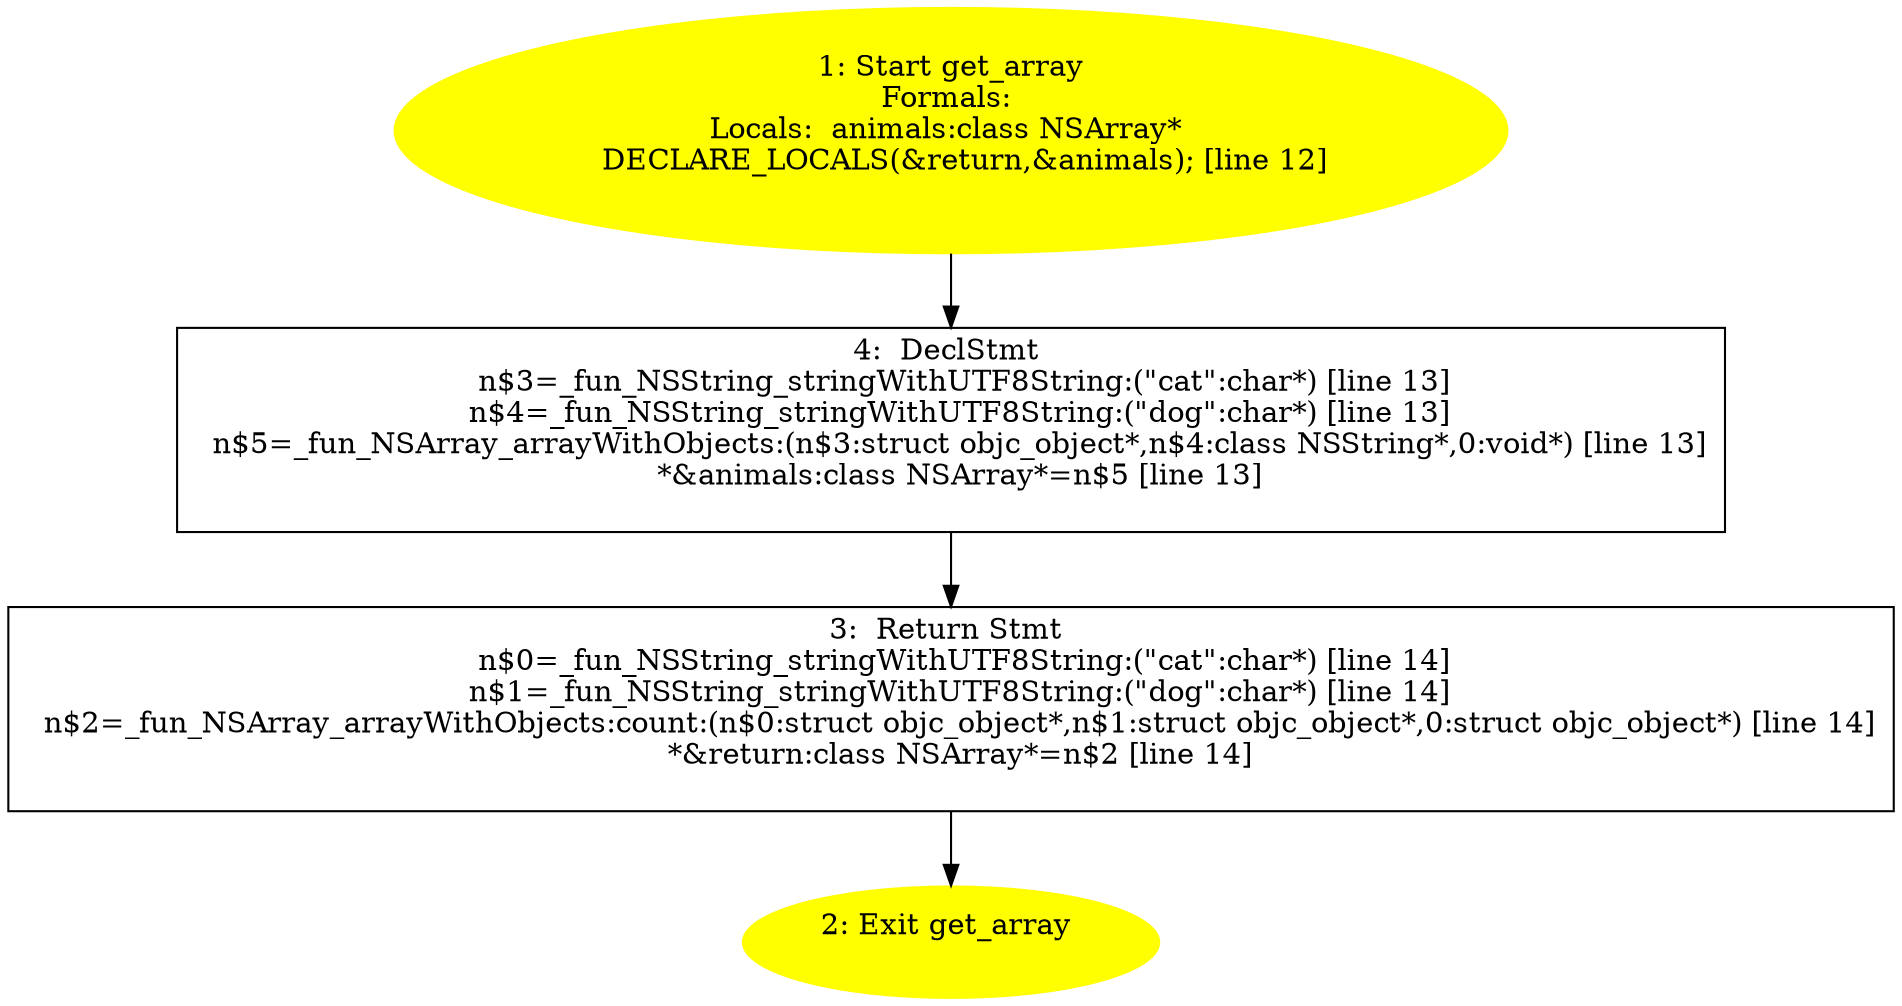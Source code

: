 /* @generated */
digraph iCFG {
"get_array.bca6b16c85e5b8ba530f380271b2ec79_1" [label="1: Start get_array\nFormals: \nLocals:  animals:class NSArray* \n   DECLARE_LOCALS(&return,&animals); [line 12]\n " color=yellow style=filled]
	

	 "get_array.bca6b16c85e5b8ba530f380271b2ec79_1" -> "get_array.bca6b16c85e5b8ba530f380271b2ec79_4" ;
"get_array.bca6b16c85e5b8ba530f380271b2ec79_2" [label="2: Exit get_array \n  " color=yellow style=filled]
	

"get_array.bca6b16c85e5b8ba530f380271b2ec79_3" [label="3:  Return Stmt \n   n$0=_fun_NSString_stringWithUTF8String:(\"cat\":char*) [line 14]\n  n$1=_fun_NSString_stringWithUTF8String:(\"dog\":char*) [line 14]\n  n$2=_fun_NSArray_arrayWithObjects:count:(n$0:struct objc_object*,n$1:struct objc_object*,0:struct objc_object*) [line 14]\n  *&return:class NSArray*=n$2 [line 14]\n " shape="box"]
	

	 "get_array.bca6b16c85e5b8ba530f380271b2ec79_3" -> "get_array.bca6b16c85e5b8ba530f380271b2ec79_2" ;
"get_array.bca6b16c85e5b8ba530f380271b2ec79_4" [label="4:  DeclStmt \n   n$3=_fun_NSString_stringWithUTF8String:(\"cat\":char*) [line 13]\n  n$4=_fun_NSString_stringWithUTF8String:(\"dog\":char*) [line 13]\n  n$5=_fun_NSArray_arrayWithObjects:(n$3:struct objc_object*,n$4:class NSString*,0:void*) [line 13]\n  *&animals:class NSArray*=n$5 [line 13]\n " shape="box"]
	

	 "get_array.bca6b16c85e5b8ba530f380271b2ec79_4" -> "get_array.bca6b16c85e5b8ba530f380271b2ec79_3" ;
}
